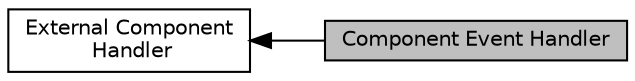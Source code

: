 digraph "Component Event Handler"
{
  edge [fontname="Helvetica",fontsize="10",labelfontname="Helvetica",labelfontsize="10"];
  node [fontname="Helvetica",fontsize="10",shape=record];
  rankdir=LR;
  Node1 [label="External Component\l Handler",height=0.2,width=0.4,color="black", fillcolor="white", style="filled",URL="$group__compnt__shim.html"];
  Node0 [label="Component Event Handler",height=0.2,width=0.4,color="black", fillcolor="grey75", style="filled", fontcolor="black"];
  Node1->Node0 [shape=plaintext, dir="back", style="solid"];
}
